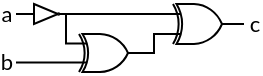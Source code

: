 <mxfile version="14.4.3" type="device"><diagram id="7H_uDd_Fom_l--vz2FEd" name="Page-1"><mxGraphModel dx="85" dy="78" grid="0" gridSize="10" guides="1" tooltips="1" connect="1" arrows="1" fold="1" page="1" pageScale="1" pageWidth="850" pageHeight="1100" math="0" shadow="0"><root><mxCell id="0"/><mxCell id="1" parent="0"/><mxCell id="tbBel-pUZHsO2TjH-jhl-4" style="edgeStyle=orthogonalEdgeStyle;rounded=0;orthogonalLoop=1;jettySize=auto;html=1;exitX=0;exitY=0.5;exitDx=0;exitDy=0;endArrow=none;endFill=0;fontFamily=Lato;" edge="1" parent="1" source="tbBel-pUZHsO2TjH-jhl-1"><mxGeometry relative="1" as="geometry"><mxPoint x="350" y="510" as="targetPoint"/></mxGeometry></mxCell><mxCell id="tbBel-pUZHsO2TjH-jhl-5" value="a" style="edgeLabel;html=1;align=center;verticalAlign=middle;resizable=0;points=[];fontFamily=Lato;" vertex="1" connectable="0" parent="tbBel-pUZHsO2TjH-jhl-4"><mxGeometry x="-0.308" y="1" relative="1" as="geometry"><mxPoint x="-8.26" y="-2" as="offset"/></mxGeometry></mxCell><mxCell id="tbBel-pUZHsO2TjH-jhl-6" style="edgeStyle=orthogonalEdgeStyle;rounded=0;orthogonalLoop=1;jettySize=auto;html=1;exitX=1;exitY=0.5;exitDx=0;exitDy=0;entryX=0;entryY=0.25;entryDx=0;entryDy=0;entryPerimeter=0;endArrow=none;endFill=0;fontFamily=Lato;" edge="1" parent="1" source="tbBel-pUZHsO2TjH-jhl-1" target="tbBel-pUZHsO2TjH-jhl-2"><mxGeometry relative="1" as="geometry"><Array as="points"><mxPoint x="375" y="525"/></Array></mxGeometry></mxCell><mxCell id="tbBel-pUZHsO2TjH-jhl-10" style="edgeStyle=orthogonalEdgeStyle;rounded=0;orthogonalLoop=1;jettySize=auto;html=1;exitX=1;exitY=0.5;exitDx=0;exitDy=0;entryX=0;entryY=0.25;entryDx=0;entryDy=0;entryPerimeter=0;endArrow=none;endFill=0;fontFamily=Lato;" edge="1" parent="1" source="tbBel-pUZHsO2TjH-jhl-1" target="tbBel-pUZHsO2TjH-jhl-9"><mxGeometry relative="1" as="geometry"/></mxCell><mxCell id="tbBel-pUZHsO2TjH-jhl-1" value="" style="verticalLabelPosition=bottom;shadow=0;dashed=0;align=center;html=1;verticalAlign=top;shape=mxgraph.electrical.logic_gates.buffer2;negating=1;fontFamily=Lato;" vertex="1" parent="1"><mxGeometry x="355" y="505" width="20" height="10" as="geometry"/></mxCell><mxCell id="tbBel-pUZHsO2TjH-jhl-11" style="edgeStyle=orthogonalEdgeStyle;rounded=0;orthogonalLoop=1;jettySize=auto;html=1;exitX=1;exitY=0.5;exitDx=0;exitDy=0;exitPerimeter=0;entryX=0;entryY=0.75;entryDx=0;entryDy=0;entryPerimeter=0;endArrow=none;endFill=0;fontFamily=Lato;" edge="1" parent="1" source="tbBel-pUZHsO2TjH-jhl-2" target="tbBel-pUZHsO2TjH-jhl-9"><mxGeometry relative="1" as="geometry"><Array as="points"><mxPoint x="419" y="530"/><mxPoint x="419" y="520"/></Array></mxGeometry></mxCell><mxCell id="tbBel-pUZHsO2TjH-jhl-14" style="edgeStyle=orthogonalEdgeStyle;rounded=0;orthogonalLoop=1;jettySize=auto;html=1;exitX=0;exitY=0.75;exitDx=0;exitDy=0;exitPerimeter=0;endArrow=none;endFill=0;fontFamily=Lato;" edge="1" parent="1" source="tbBel-pUZHsO2TjH-jhl-2"><mxGeometry relative="1" as="geometry"><mxPoint x="350.039" y="534.248" as="targetPoint"/></mxGeometry></mxCell><mxCell id="tbBel-pUZHsO2TjH-jhl-15" value="b" style="edgeLabel;html=1;align=center;verticalAlign=middle;resizable=0;points=[];fontFamily=Lato;" vertex="1" connectable="0" parent="tbBel-pUZHsO2TjH-jhl-14"><mxGeometry x="0.856" relative="1" as="geometry"><mxPoint x="-6.95" y="-1.3" as="offset"/></mxGeometry></mxCell><mxCell id="tbBel-pUZHsO2TjH-jhl-2" value="" style="verticalLabelPosition=bottom;shadow=0;dashed=0;align=center;html=1;verticalAlign=top;shape=mxgraph.electrical.logic_gates.logic_gate;operation=xor;strokeWidth=1;fontFamily=Lato;" vertex="1" parent="1"><mxGeometry x="378" y="520" width="35" height="19" as="geometry"/></mxCell><mxCell id="tbBel-pUZHsO2TjH-jhl-12" style="edgeStyle=orthogonalEdgeStyle;rounded=0;orthogonalLoop=1;jettySize=auto;html=1;exitX=1;exitY=0.5;exitDx=0;exitDy=0;exitPerimeter=0;endArrow=none;endFill=0;fontFamily=Lato;" edge="1" parent="1" source="tbBel-pUZHsO2TjH-jhl-9"><mxGeometry relative="1" as="geometry"><mxPoint x="464" y="515" as="targetPoint"/></mxGeometry></mxCell><mxCell id="tbBel-pUZHsO2TjH-jhl-13" value="c" style="edgeLabel;html=1;align=center;verticalAlign=middle;resizable=0;points=[];fontFamily=Lato;" vertex="1" connectable="0" parent="tbBel-pUZHsO2TjH-jhl-12"><mxGeometry x="0.701" relative="1" as="geometry"><mxPoint x="5.56" y="-1" as="offset"/></mxGeometry></mxCell><mxCell id="tbBel-pUZHsO2TjH-jhl-9" value="" style="verticalLabelPosition=bottom;shadow=0;dashed=0;align=center;html=1;verticalAlign=top;shape=mxgraph.electrical.logic_gates.logic_gate;operation=xor;strokeWidth=1;fontFamily=Lato;" vertex="1" parent="1"><mxGeometry x="425" y="505" width="35" height="20" as="geometry"/></mxCell></root></mxGraphModel></diagram></mxfile>